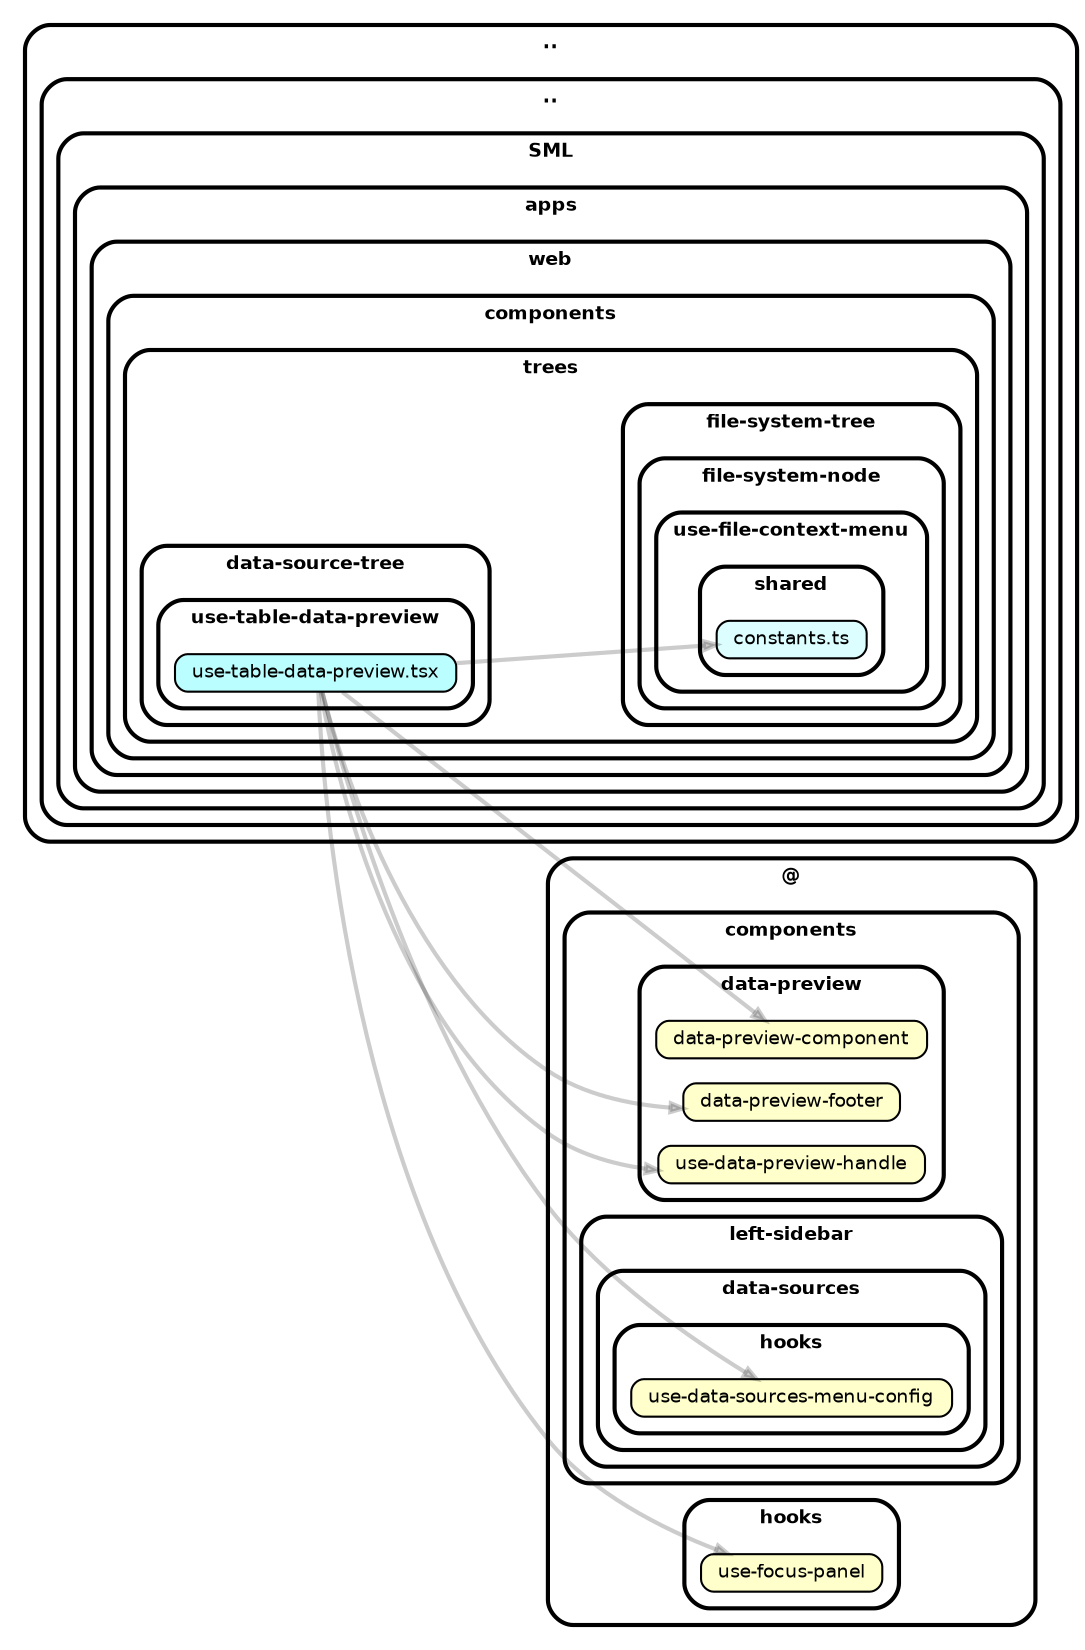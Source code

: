 strict digraph "dependency-cruiser output"{
    rankdir="LR" splines="true" overlap="false" nodesep="0.16" ranksep="0.18" fontname="Helvetica-bold" fontsize="9" style="rounded,bold,filled" fillcolor="#ffffff" compound="true"
    node [shape="box" style="rounded, filled" height="0.2" color="black" fillcolor="#ffffcc" fontcolor="black" fontname="Helvetica" fontsize="9"]
    edge [arrowhead="normal" arrowsize="0.6" penwidth="2.0" color="#00000033" fontname="Helvetica" fontsize="9"]

    subgraph "cluster_.." {label=".." subgraph "cluster_../.." {label=".." subgraph "cluster_../../SML" {label="SML" subgraph "cluster_../../SML/apps" {label="apps" subgraph "cluster_../../SML/apps/web" {label="web" subgraph "cluster_../../SML/apps/web/components" {label="components" subgraph "cluster_../../SML/apps/web/components/trees" {label="trees" subgraph "cluster_../../SML/apps/web/components/trees/data-source-tree" {label="data-source-tree" subgraph "cluster_../../SML/apps/web/components/trees/data-source-tree/use-table-data-preview" {label="use-table-data-preview" "../../SML/apps/web/components/trees/data-source-tree/use-table-data-preview/use-table-data-preview.tsx" [label=<use-table-data-preview.tsx> tooltip="use-table-data-preview.tsx" URL="../../SML/apps/web/components/trees/data-source-tree/use-table-data-preview/use-table-data-preview.tsx" fillcolor="#bbfeff"] } } } } } } } } }
    "../../SML/apps/web/components/trees/data-source-tree/use-table-data-preview/use-table-data-preview.tsx" -> "../../SML/apps/web/components/trees/file-system-tree/file-system-node/use-file-context-menu/shared/constants.ts"
    "../../SML/apps/web/components/trees/data-source-tree/use-table-data-preview/use-table-data-preview.tsx" -> "@/components/data-preview/data-preview-component"
    "../../SML/apps/web/components/trees/data-source-tree/use-table-data-preview/use-table-data-preview.tsx" -> "@/components/data-preview/data-preview-footer"
    "../../SML/apps/web/components/trees/data-source-tree/use-table-data-preview/use-table-data-preview.tsx" -> "@/components/data-preview/use-data-preview-handle"
    "../../SML/apps/web/components/trees/data-source-tree/use-table-data-preview/use-table-data-preview.tsx" -> "@/components/left-sidebar/data-sources/hooks/use-data-sources-menu-config"
    "../../SML/apps/web/components/trees/data-source-tree/use-table-data-preview/use-table-data-preview.tsx" -> "@/hooks/use-focus-panel"
    subgraph "cluster_.." {label=".." subgraph "cluster_../.." {label=".." subgraph "cluster_../../SML" {label="SML" subgraph "cluster_../../SML/apps" {label="apps" subgraph "cluster_../../SML/apps/web" {label="web" subgraph "cluster_../../SML/apps/web/components" {label="components" subgraph "cluster_../../SML/apps/web/components/trees" {label="trees" subgraph "cluster_../../SML/apps/web/components/trees/file-system-tree" {label="file-system-tree" subgraph "cluster_../../SML/apps/web/components/trees/file-system-tree/file-system-node" {label="file-system-node" subgraph "cluster_../../SML/apps/web/components/trees/file-system-tree/file-system-node/use-file-context-menu" {label="use-file-context-menu" subgraph "cluster_../../SML/apps/web/components/trees/file-system-tree/file-system-node/use-file-context-menu/shared" {label="shared" "../../SML/apps/web/components/trees/file-system-tree/file-system-node/use-file-context-menu/shared/constants.ts" [label=<constants.ts> tooltip="constants.ts" URL="../../SML/apps/web/components/trees/file-system-tree/file-system-node/use-file-context-menu/shared/constants.ts" fillcolor="#ddfeff"] } } } } } } } } } } }
    subgraph "cluster_@" {label="@" subgraph "cluster_@/components" {label="components" subgraph "cluster_@/components/data-preview" {label="data-preview" "@/components/data-preview/data-preview-component" [label=<data-preview-component> tooltip="data-preview-component" ] } } }
    subgraph "cluster_@" {label="@" subgraph "cluster_@/components" {label="components" subgraph "cluster_@/components/data-preview" {label="data-preview" "@/components/data-preview/data-preview-footer" [label=<data-preview-footer> tooltip="data-preview-footer" ] } } }
    subgraph "cluster_@" {label="@" subgraph "cluster_@/components" {label="components" subgraph "cluster_@/components/data-preview" {label="data-preview" "@/components/data-preview/use-data-preview-handle" [label=<use-data-preview-handle> tooltip="use-data-preview-handle" ] } } }
    subgraph "cluster_@" {label="@" subgraph "cluster_@/components" {label="components" subgraph "cluster_@/components/left-sidebar" {label="left-sidebar" subgraph "cluster_@/components/left-sidebar/data-sources" {label="data-sources" subgraph "cluster_@/components/left-sidebar/data-sources/hooks" {label="hooks" "@/components/left-sidebar/data-sources/hooks/use-data-sources-menu-config" [label=<use-data-sources-menu-config> tooltip="use-data-sources-menu-config" ] } } } } }
    subgraph "cluster_@" {label="@" subgraph "cluster_@/hooks" {label="hooks" "@/hooks/use-focus-panel" [label=<use-focus-panel> tooltip="use-focus-panel" ] } }
}
